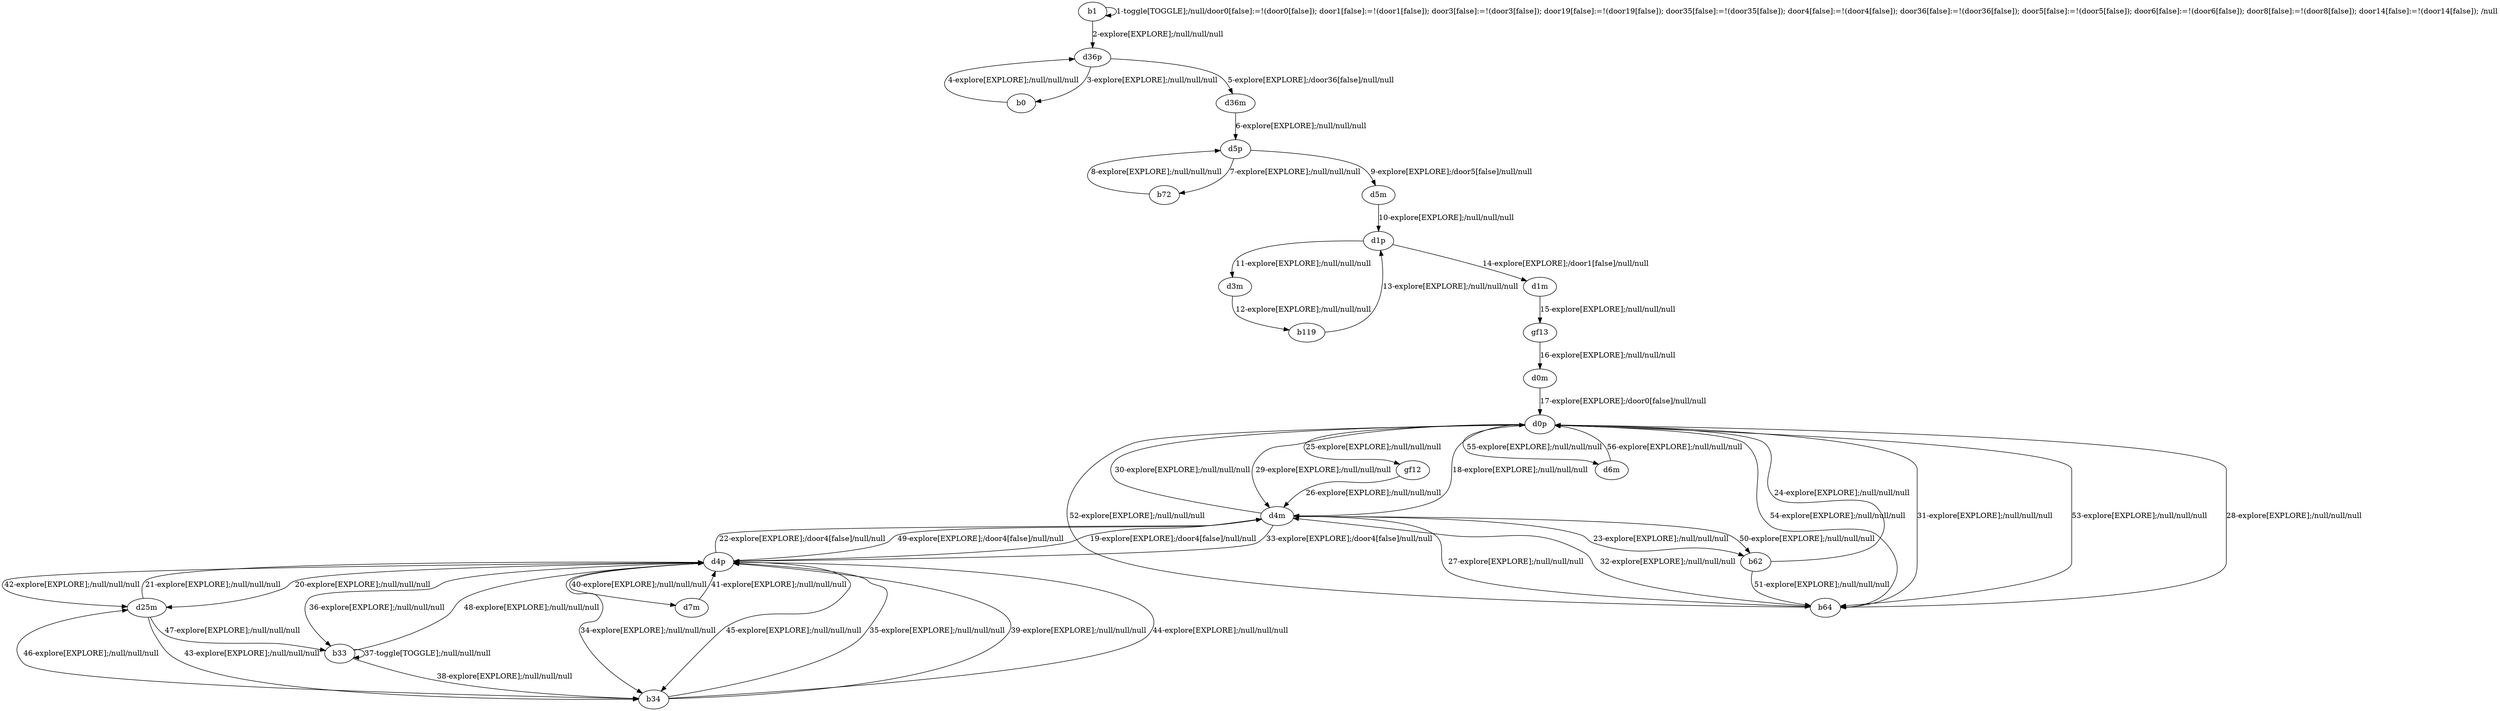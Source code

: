 # Total number of goals covered by this test: 1
# d6m --> d0p

digraph g {
"b1" -> "b1" [label = "1-toggle[TOGGLE];/null/door0[false]:=!(door0[false]); door1[false]:=!(door1[false]); door3[false]:=!(door3[false]); door19[false]:=!(door19[false]); door35[false]:=!(door35[false]); door4[false]:=!(door4[false]); door36[false]:=!(door36[false]); door5[false]:=!(door5[false]); door6[false]:=!(door6[false]); door8[false]:=!(door8[false]); door14[false]:=!(door14[false]); /null"];
"b1" -> "d36p" [label = "2-explore[EXPLORE];/null/null/null"];
"d36p" -> "b0" [label = "3-explore[EXPLORE];/null/null/null"];
"b0" -> "d36p" [label = "4-explore[EXPLORE];/null/null/null"];
"d36p" -> "d36m" [label = "5-explore[EXPLORE];/door36[false]/null/null"];
"d36m" -> "d5p" [label = "6-explore[EXPLORE];/null/null/null"];
"d5p" -> "b72" [label = "7-explore[EXPLORE];/null/null/null"];
"b72" -> "d5p" [label = "8-explore[EXPLORE];/null/null/null"];
"d5p" -> "d5m" [label = "9-explore[EXPLORE];/door5[false]/null/null"];
"d5m" -> "d1p" [label = "10-explore[EXPLORE];/null/null/null"];
"d1p" -> "d3m" [label = "11-explore[EXPLORE];/null/null/null"];
"d3m" -> "b119" [label = "12-explore[EXPLORE];/null/null/null"];
"b119" -> "d1p" [label = "13-explore[EXPLORE];/null/null/null"];
"d1p" -> "d1m" [label = "14-explore[EXPLORE];/door1[false]/null/null"];
"d1m" -> "gf13" [label = "15-explore[EXPLORE];/null/null/null"];
"gf13" -> "d0m" [label = "16-explore[EXPLORE];/null/null/null"];
"d0m" -> "d0p" [label = "17-explore[EXPLORE];/door0[false]/null/null"];
"d0p" -> "d4m" [label = "18-explore[EXPLORE];/null/null/null"];
"d4m" -> "d4p" [label = "19-explore[EXPLORE];/door4[false]/null/null"];
"d4p" -> "d25m" [label = "20-explore[EXPLORE];/null/null/null"];
"d25m" -> "d4p" [label = "21-explore[EXPLORE];/null/null/null"];
"d4p" -> "d4m" [label = "22-explore[EXPLORE];/door4[false]/null/null"];
"d4m" -> "b62" [label = "23-explore[EXPLORE];/null/null/null"];
"b62" -> "d0p" [label = "24-explore[EXPLORE];/null/null/null"];
"d0p" -> "gf12" [label = "25-explore[EXPLORE];/null/null/null"];
"gf12" -> "d4m" [label = "26-explore[EXPLORE];/null/null/null"];
"d4m" -> "b64" [label = "27-explore[EXPLORE];/null/null/null"];
"b64" -> "d0p" [label = "28-explore[EXPLORE];/null/null/null"];
"d0p" -> "d4m" [label = "29-explore[EXPLORE];/null/null/null"];
"d4m" -> "d0p" [label = "30-explore[EXPLORE];/null/null/null"];
"d0p" -> "b64" [label = "31-explore[EXPLORE];/null/null/null"];
"b64" -> "d4m" [label = "32-explore[EXPLORE];/null/null/null"];
"d4m" -> "d4p" [label = "33-explore[EXPLORE];/door4[false]/null/null"];
"d4p" -> "b34" [label = "34-explore[EXPLORE];/null/null/null"];
"b34" -> "d4p" [label = "35-explore[EXPLORE];/null/null/null"];
"d4p" -> "b33" [label = "36-explore[EXPLORE];/null/null/null"];
"b33" -> "b33" [label = "37-toggle[TOGGLE];/null/null/null"];
"b33" -> "b34" [label = "38-explore[EXPLORE];/null/null/null"];
"b34" -> "d4p" [label = "39-explore[EXPLORE];/null/null/null"];
"d4p" -> "d7m" [label = "40-explore[EXPLORE];/null/null/null"];
"d7m" -> "d4p" [label = "41-explore[EXPLORE];/null/null/null"];
"d4p" -> "d25m" [label = "42-explore[EXPLORE];/null/null/null"];
"d25m" -> "b34" [label = "43-explore[EXPLORE];/null/null/null"];
"b34" -> "d4p" [label = "44-explore[EXPLORE];/null/null/null"];
"d4p" -> "b34" [label = "45-explore[EXPLORE];/null/null/null"];
"b34" -> "d25m" [label = "46-explore[EXPLORE];/null/null/null"];
"d25m" -> "b33" [label = "47-explore[EXPLORE];/null/null/null"];
"b33" -> "d4p" [label = "48-explore[EXPLORE];/null/null/null"];
"d4p" -> "d4m" [label = "49-explore[EXPLORE];/door4[false]/null/null"];
"d4m" -> "b62" [label = "50-explore[EXPLORE];/null/null/null"];
"b62" -> "b64" [label = "51-explore[EXPLORE];/null/null/null"];
"b64" -> "d0p" [label = "52-explore[EXPLORE];/null/null/null"];
"d0p" -> "b64" [label = "53-explore[EXPLORE];/null/null/null"];
"b64" -> "d0p" [label = "54-explore[EXPLORE];/null/null/null"];
"d0p" -> "d6m" [label = "55-explore[EXPLORE];/null/null/null"];
"d6m" -> "d0p" [label = "56-explore[EXPLORE];/null/null/null"];
}